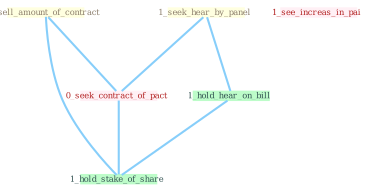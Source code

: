 Graph G{ 
    node
    [shape=polygon,style=filled,width=.5,height=.06,color="#BDFCC9",fixedsize=true,fontsize=4,
    fontcolor="#2f4f4f"];
    {node
    [color="#ffffe0", fontcolor="#8b7d6b"] "1_sell_amount_of_contract " "1_seek_hear_by_panel "}
{node [color="#fff0f5", fontcolor="#b22222"] "0_seek_contract_of_pact " "1_see_increas_in_pai "}
edge [color="#B0E2FF"];

	"1_sell_amount_of_contract " -- "0_seek_contract_of_pact " [w="1", color="#87cefa" ];
	"1_sell_amount_of_contract " -- "1_hold_stake_of_share " [w="1", color="#87cefa" ];
	"1_seek_hear_by_panel " -- "0_seek_contract_of_pact " [w="1", color="#87cefa" ];
	"1_seek_hear_by_panel " -- "1_hold_hear_on_bill " [w="1", color="#87cefa" ];
	"0_seek_contract_of_pact " -- "1_hold_stake_of_share " [w="1", color="#87cefa" ];
	"1_hold_hear_on_bill " -- "1_hold_stake_of_share " [w="1", color="#87cefa" ];
}